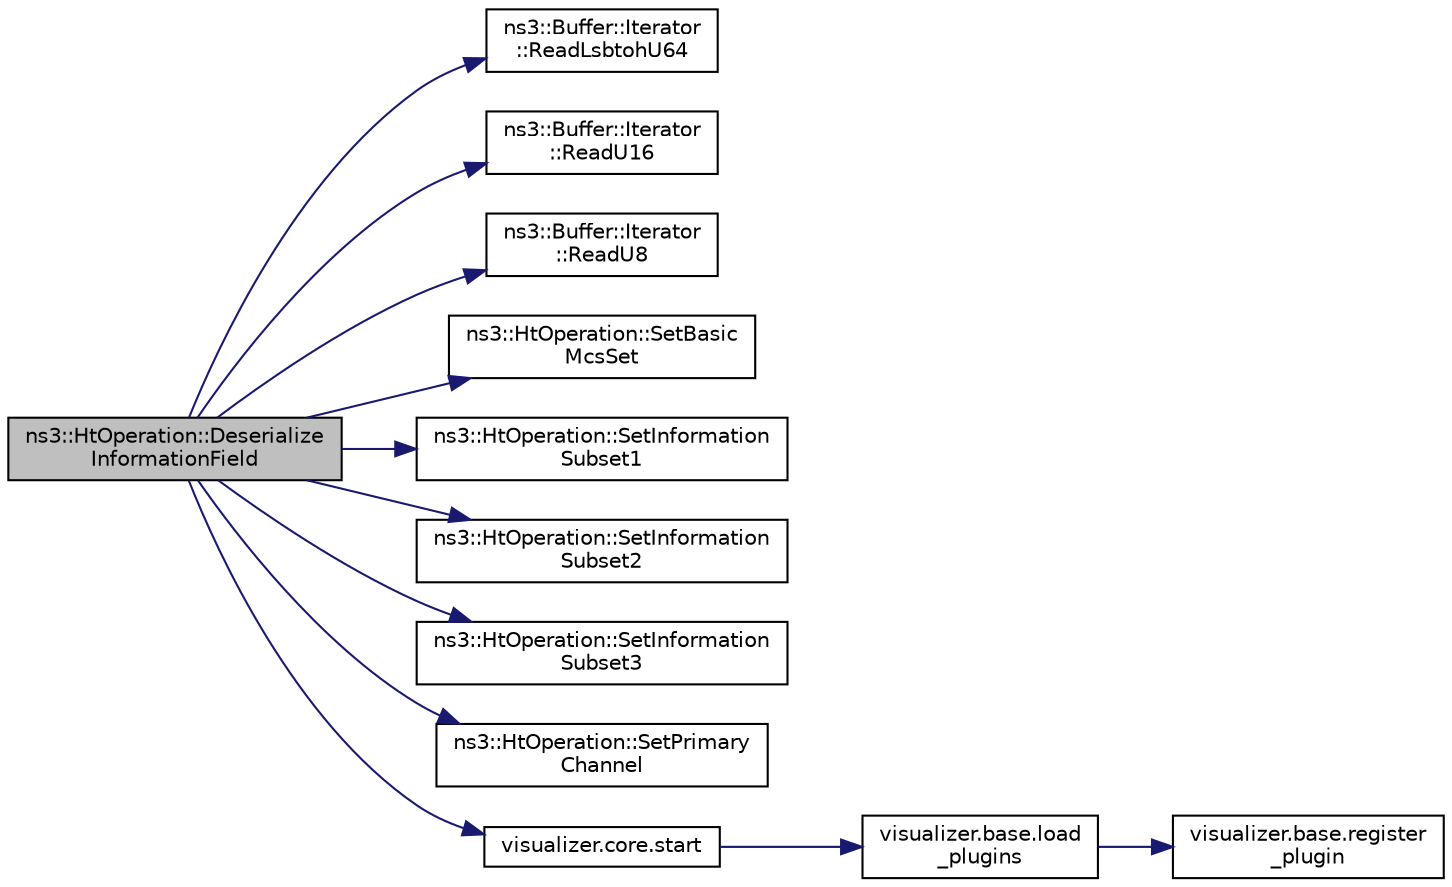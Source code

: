 digraph "ns3::HtOperation::DeserializeInformationField"
{
 // LATEX_PDF_SIZE
  edge [fontname="Helvetica",fontsize="10",labelfontname="Helvetica",labelfontsize="10"];
  node [fontname="Helvetica",fontsize="10",shape=record];
  rankdir="LR";
  Node1 [label="ns3::HtOperation::Deserialize\lInformationField",height=0.2,width=0.4,color="black", fillcolor="grey75", style="filled", fontcolor="black",tooltip="Deserialize information (i.e., the body of the IE, not including the Element ID and length octets)"];
  Node1 -> Node2 [color="midnightblue",fontsize="10",style="solid",fontname="Helvetica"];
  Node2 [label="ns3::Buffer::Iterator\l::ReadLsbtohU64",height=0.2,width=0.4,color="black", fillcolor="white", style="filled",URL="$classns3_1_1_buffer_1_1_iterator.html#ab0da551e888b6ab0b285d28db0367d74",tooltip=" "];
  Node1 -> Node3 [color="midnightblue",fontsize="10",style="solid",fontname="Helvetica"];
  Node3 [label="ns3::Buffer::Iterator\l::ReadU16",height=0.2,width=0.4,color="black", fillcolor="white", style="filled",URL="$classns3_1_1_buffer_1_1_iterator.html#a73b0df87d8f3ca52c6c87898d420da13",tooltip=" "];
  Node1 -> Node4 [color="midnightblue",fontsize="10",style="solid",fontname="Helvetica"];
  Node4 [label="ns3::Buffer::Iterator\l::ReadU8",height=0.2,width=0.4,color="black", fillcolor="white", style="filled",URL="$classns3_1_1_buffer_1_1_iterator.html#a7d7d5299e27ecf41aef37e315984ad5a",tooltip=" "];
  Node1 -> Node5 [color="midnightblue",fontsize="10",style="solid",fontname="Helvetica"];
  Node5 [label="ns3::HtOperation::SetBasic\lMcsSet",height=0.2,width=0.4,color="black", fillcolor="white", style="filled",URL="$classns3_1_1_ht_operation.html#a27b2f345add6f6243a4e34fdad088bc5",tooltip="Set the Basic MCS Set field in the HT Operation information element."];
  Node1 -> Node6 [color="midnightblue",fontsize="10",style="solid",fontname="Helvetica"];
  Node6 [label="ns3::HtOperation::SetInformation\lSubset1",height=0.2,width=0.4,color="black", fillcolor="white", style="filled",URL="$classns3_1_1_ht_operation.html#acd15dd8bef697131b9b20a2c2d8ed3de",tooltip="Set the Information Subset 1 field in the HT Operation information element."];
  Node1 -> Node7 [color="midnightblue",fontsize="10",style="solid",fontname="Helvetica"];
  Node7 [label="ns3::HtOperation::SetInformation\lSubset2",height=0.2,width=0.4,color="black", fillcolor="white", style="filled",URL="$classns3_1_1_ht_operation.html#a3a42a000cc9f1a523866f5acc51c6c61",tooltip="Set the Information Subset 2 field in the HT Operation information element."];
  Node1 -> Node8 [color="midnightblue",fontsize="10",style="solid",fontname="Helvetica"];
  Node8 [label="ns3::HtOperation::SetInformation\lSubset3",height=0.2,width=0.4,color="black", fillcolor="white", style="filled",URL="$classns3_1_1_ht_operation.html#a56b27bf883204f5e1a805ea5f5e46a0b",tooltip="Set the Information Subset 3 field in the HT Operation information element."];
  Node1 -> Node9 [color="midnightblue",fontsize="10",style="solid",fontname="Helvetica"];
  Node9 [label="ns3::HtOperation::SetPrimary\lChannel",height=0.2,width=0.4,color="black", fillcolor="white", style="filled",URL="$classns3_1_1_ht_operation.html#adcd8396b0ba4f3d4785b7d216f9ed6a8",tooltip="Set the Primary Channel field in the HT Operation information element."];
  Node1 -> Node10 [color="midnightblue",fontsize="10",style="solid",fontname="Helvetica"];
  Node10 [label="visualizer.core.start",height=0.2,width=0.4,color="black", fillcolor="white", style="filled",URL="$namespacevisualizer_1_1core.html#a2a35e5d8a34af358b508dac8635754e0",tooltip=" "];
  Node10 -> Node11 [color="midnightblue",fontsize="10",style="solid",fontname="Helvetica"];
  Node11 [label="visualizer.base.load\l_plugins",height=0.2,width=0.4,color="black", fillcolor="white", style="filled",URL="$namespacevisualizer_1_1base.html#ad171497a5ff1afe0a73bedaebf35448f",tooltip=" "];
  Node11 -> Node12 [color="midnightblue",fontsize="10",style="solid",fontname="Helvetica"];
  Node12 [label="visualizer.base.register\l_plugin",height=0.2,width=0.4,color="black", fillcolor="white", style="filled",URL="$namespacevisualizer_1_1base.html#a6b0ffcff1e17ec4027496f50177e5b9e",tooltip=" "];
}
